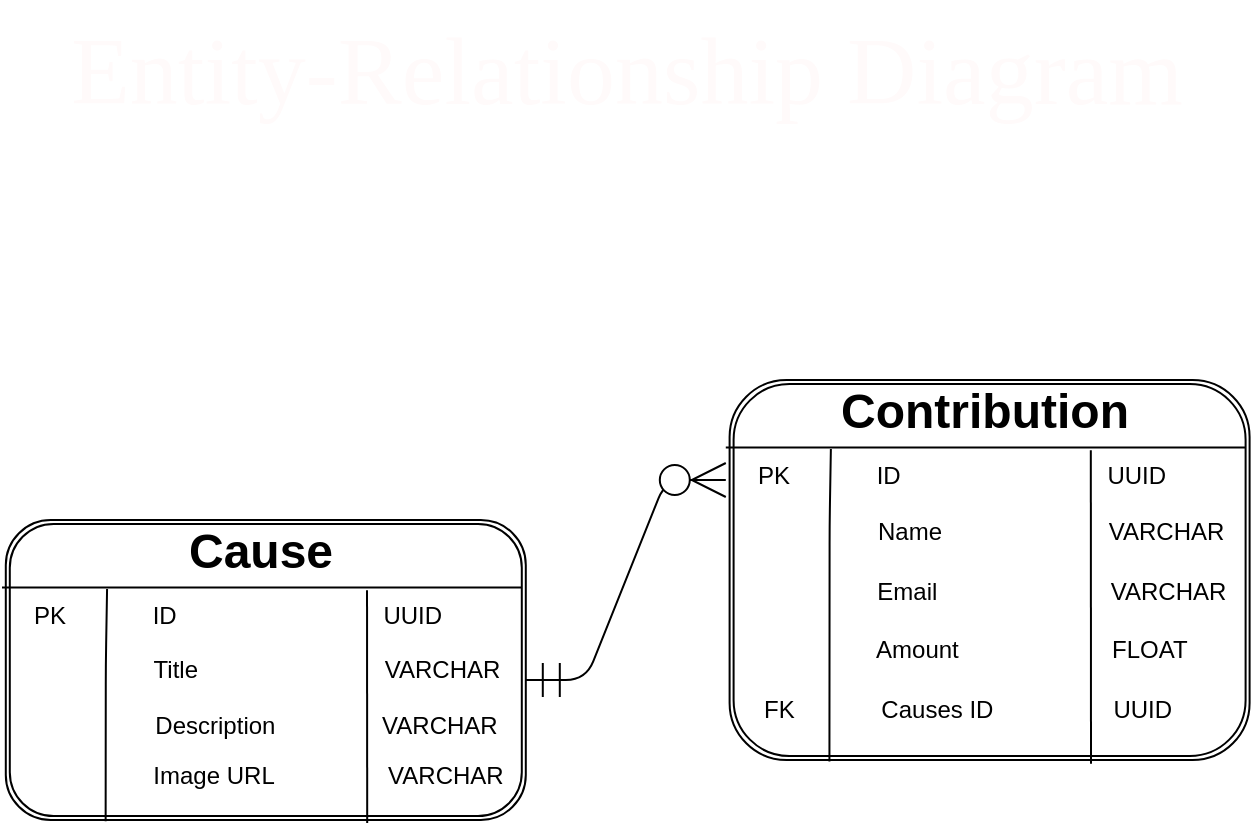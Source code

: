 <mxfile>
    <diagram id="7PHwi6u3ciaq7dEVmy4D" name="Page-1">
        <mxGraphModel dx="2825" dy="821" grid="1" gridSize="10" guides="1" tooltips="1" connect="1" arrows="1" fold="1" page="0" pageScale="1" pageWidth="850" pageHeight="1100" background="none" math="0" shadow="0">
            <root>
                <mxCell id="0"/>
                <mxCell id="1" parent="0"/>
                <mxCell id="47" value="" style="group" vertex="1" connectable="0" parent="1">
                    <mxGeometry x="-2520" y="-490" width="623.8" height="220" as="geometry"/>
                </mxCell>
                <mxCell id="28" value="" style="group" parent="47" vertex="1" connectable="0">
                    <mxGeometry x="361.9" width="261.9" height="190" as="geometry"/>
                </mxCell>
                <mxCell id="18" value="" style="shape=ext;double=1;rounded=1;whiteSpace=wrap;html=1;" parent="28" vertex="1">
                    <mxGeometry x="1.9" width="260" height="190" as="geometry"/>
                </mxCell>
                <mxCell id="19" value="" style="endArrow=none;html=1;" parent="28" edge="1">
                    <mxGeometry width="50" height="50" relative="1" as="geometry">
                        <mxPoint y="33.812" as="sourcePoint"/>
                        <mxPoint x="260" y="33.812" as="targetPoint"/>
                        <Array as="points"/>
                    </mxGeometry>
                </mxCell>
                <mxCell id="20" value="" style="endArrow=none;html=1;exitX=0.192;exitY=1.004;exitDx=0;exitDy=0;exitPerimeter=0;entryX=0.161;entryY=0.025;entryDx=0;entryDy=0;entryPerimeter=0;" parent="28" source="18" target="22" edge="1">
                    <mxGeometry width="50" height="50" relative="1" as="geometry">
                        <mxPoint x="51.9" y="94.444" as="sourcePoint"/>
                        <mxPoint x="51.9" y="22.222" as="targetPoint"/>
                        <Array as="points">
                            <mxPoint x="51.9" y="72.222"/>
                        </Array>
                    </mxGeometry>
                </mxCell>
                <mxCell id="21" value="Contribution" style="text;strokeColor=none;fillColor=none;html=1;fontSize=24;fontStyle=1;verticalAlign=middle;align=center;" parent="28" vertex="1">
                    <mxGeometry x="67.49" width="123.81" height="32.22" as="geometry"/>
                </mxCell>
                <mxCell id="22" value="PK&amp;nbsp; &amp;nbsp; &amp;nbsp; &amp;nbsp; &amp;nbsp; &amp;nbsp; &amp;nbsp;ID&amp;nbsp; &amp;nbsp; &amp;nbsp; &amp;nbsp; &amp;nbsp; &amp;nbsp; &amp;nbsp; &amp;nbsp; &amp;nbsp; &amp;nbsp; &amp;nbsp; &amp;nbsp; &amp;nbsp; &amp;nbsp; &amp;nbsp; &amp;nbsp;UUID" style="text;html=1;strokeColor=none;fillColor=none;align=left;verticalAlign=middle;whiteSpace=wrap;rounded=0;" parent="28" vertex="1">
                    <mxGeometry x="14.28" y="33.817" width="237.62" height="27.944" as="geometry"/>
                </mxCell>
                <mxCell id="23" value="&amp;nbsp; &amp;nbsp; &amp;nbsp; &amp;nbsp; &amp;nbsp; &amp;nbsp; &amp;nbsp; &amp;nbsp; &amp;nbsp; Name&amp;nbsp; &amp;nbsp; &amp;nbsp; &amp;nbsp; &amp;nbsp; &amp;nbsp; &amp;nbsp; &amp;nbsp; &amp;nbsp; &amp;nbsp; &amp;nbsp; &amp;nbsp; &amp;nbsp;VARCHAR" style="text;html=1;strokeColor=none;fillColor=none;align=left;verticalAlign=middle;whiteSpace=wrap;rounded=0;" parent="28" vertex="1">
                    <mxGeometry x="14.28" y="61.76" width="247.62" height="28.24" as="geometry"/>
                </mxCell>
                <mxCell id="24" value="&amp;nbsp; &amp;nbsp; &amp;nbsp; &amp;nbsp; &amp;nbsp; &amp;nbsp; &amp;nbsp; &amp;nbsp; &amp;nbsp; &amp;nbsp; Email&amp;nbsp; &amp;nbsp; &amp;nbsp; &amp;nbsp; &amp;nbsp; &amp;nbsp; &amp;nbsp; &amp;nbsp; &amp;nbsp; &amp;nbsp; &amp;nbsp; &amp;nbsp; &amp;nbsp; VARCHAR" style="text;html=1;strokeColor=none;fillColor=none;align=left;verticalAlign=middle;whiteSpace=wrap;rounded=0;" parent="28" vertex="1">
                    <mxGeometry x="7.14" y="88.23" width="251.91" height="36.47" as="geometry"/>
                </mxCell>
                <mxCell id="25" value="&amp;nbsp; &amp;nbsp; &amp;nbsp; &amp;nbsp; &amp;nbsp; &amp;nbsp; &amp;nbsp; &amp;nbsp; &amp;nbsp; &amp;nbsp; Amount&amp;nbsp; &amp;nbsp; &amp;nbsp; &amp;nbsp; &amp;nbsp; &amp;nbsp; &amp;nbsp; &amp;nbsp; &amp;nbsp; &amp;nbsp; &amp;nbsp; &amp;nbsp;FLOAT" style="text;html=1;strokeColor=none;fillColor=none;align=left;verticalAlign=middle;whiteSpace=wrap;rounded=0;" parent="28" vertex="1">
                    <mxGeometry x="6.9" y="116.47" width="245" height="36.47" as="geometry"/>
                </mxCell>
                <mxCell id="26" value="" style="endArrow=none;html=1;exitX=0.695;exitY=1.01;exitDx=0;exitDy=0;exitPerimeter=0;entryX=0.929;entryY=1.091;entryDx=0;entryDy=0;entryPerimeter=0;" parent="28" source="18" target="21" edge="1">
                    <mxGeometry width="50" height="50" relative="1" as="geometry">
                        <mxPoint x="181.9" y="132.353" as="sourcePoint"/>
                        <mxPoint x="181.9" y="40" as="targetPoint"/>
                    </mxGeometry>
                </mxCell>
                <mxCell id="43" value="&amp;nbsp; &amp;nbsp;FK&amp;nbsp; &amp;nbsp; &amp;nbsp; &amp;nbsp; &amp;nbsp; &amp;nbsp; &amp;nbsp;Causes ID&amp;nbsp; &amp;nbsp; &amp;nbsp; &amp;nbsp; &amp;nbsp; &amp;nbsp; &amp;nbsp; &amp;nbsp; &amp;nbsp; UUID" style="text;html=1;strokeColor=none;fillColor=none;align=left;verticalAlign=middle;whiteSpace=wrap;rounded=0;" parent="28" vertex="1">
                    <mxGeometry x="6.89" y="146.47" width="245" height="36.47" as="geometry"/>
                </mxCell>
                <mxCell id="44" value="" style="edgeStyle=entityRelationEdgeStyle;fontSize=12;html=1;endArrow=ERzeroToMany;startArrow=ERmandOne;endSize=15;startSize=15;" parent="47" edge="1">
                    <mxGeometry width="100" height="100" relative="1" as="geometry">
                        <mxPoint x="261.9" y="150" as="sourcePoint"/>
                        <mxPoint x="361.9" y="50" as="targetPoint"/>
                    </mxGeometry>
                </mxCell>
                <mxCell id="45" value="" style="group" parent="47" vertex="1" connectable="0">
                    <mxGeometry y="70" width="261.9" height="150" as="geometry"/>
                </mxCell>
                <mxCell id="3" value="" style="shape=ext;double=1;rounded=1;whiteSpace=wrap;html=1;" parent="45" vertex="1">
                    <mxGeometry x="1.9" width="260" height="150" as="geometry"/>
                </mxCell>
                <mxCell id="4" value="" style="endArrow=none;html=1;" parent="45" edge="1">
                    <mxGeometry width="50" height="50" relative="1" as="geometry">
                        <mxPoint y="33.812" as="sourcePoint"/>
                        <mxPoint x="260" y="33.812" as="targetPoint"/>
                        <Array as="points"/>
                    </mxGeometry>
                </mxCell>
                <mxCell id="5" value="" style="endArrow=none;html=1;exitX=0.192;exitY=1.004;exitDx=0;exitDy=0;exitPerimeter=0;entryX=0.161;entryY=0.025;entryDx=0;entryDy=0;entryPerimeter=0;" parent="45" source="3" target="7" edge="1">
                    <mxGeometry width="50" height="50" relative="1" as="geometry">
                        <mxPoint x="51.9" y="94.444" as="sourcePoint"/>
                        <mxPoint x="51.9" y="22.222" as="targetPoint"/>
                        <Array as="points">
                            <mxPoint x="51.9" y="72.222"/>
                        </Array>
                    </mxGeometry>
                </mxCell>
                <mxCell id="6" value="Cause" style="text;strokeColor=none;fillColor=none;html=1;fontSize=24;fontStyle=1;verticalAlign=middle;align=center;" parent="45" vertex="1">
                    <mxGeometry x="67.49" width="123.81" height="32.22" as="geometry"/>
                </mxCell>
                <mxCell id="7" value="PK&amp;nbsp; &amp;nbsp; &amp;nbsp; &amp;nbsp; &amp;nbsp; &amp;nbsp; &amp;nbsp;ID&amp;nbsp; &amp;nbsp; &amp;nbsp; &amp;nbsp; &amp;nbsp; &amp;nbsp; &amp;nbsp; &amp;nbsp; &amp;nbsp; &amp;nbsp; &amp;nbsp; &amp;nbsp; &amp;nbsp; &amp;nbsp; &amp;nbsp; &amp;nbsp;UUID" style="text;html=1;strokeColor=none;fillColor=none;align=left;verticalAlign=middle;whiteSpace=wrap;rounded=0;" parent="45" vertex="1">
                    <mxGeometry x="14.28" y="33.817" width="237.62" height="27.944" as="geometry"/>
                </mxCell>
                <mxCell id="8" value="&amp;nbsp; &amp;nbsp; &amp;nbsp; &amp;nbsp; &amp;nbsp; &amp;nbsp; &amp;nbsp; &amp;nbsp; &amp;nbsp; Title&amp;nbsp; &amp;nbsp; &amp;nbsp; &amp;nbsp; &amp;nbsp; &amp;nbsp; &amp;nbsp; &amp;nbsp; &amp;nbsp; &amp;nbsp; &amp;nbsp; &amp;nbsp; &amp;nbsp; &amp;nbsp; VARCHAR" style="text;html=1;strokeColor=none;fillColor=none;align=left;verticalAlign=middle;whiteSpace=wrap;rounded=0;" parent="45" vertex="1">
                    <mxGeometry x="14.28" y="61.761" width="247.62" height="26.471" as="geometry"/>
                </mxCell>
                <mxCell id="9" value="&amp;nbsp; &amp;nbsp; &amp;nbsp; &amp;nbsp; &amp;nbsp; &amp;nbsp; &amp;nbsp; &amp;nbsp; &amp;nbsp; &amp;nbsp; Description&amp;nbsp; &amp;nbsp; &amp;nbsp; &amp;nbsp; &amp;nbsp; &amp;nbsp; &amp;nbsp; &amp;nbsp; VARCHAR" style="text;html=1;strokeColor=none;fillColor=none;align=left;verticalAlign=middle;whiteSpace=wrap;rounded=0;" parent="45" vertex="1">
                    <mxGeometry x="8.09" y="90" width="243.81" height="26.47" as="geometry"/>
                </mxCell>
                <mxCell id="10" value="&amp;nbsp; &amp;nbsp; &amp;nbsp; &amp;nbsp; &amp;nbsp; &amp;nbsp; &amp;nbsp; &amp;nbsp; &amp;nbsp; &amp;nbsp; Image URL&amp;nbsp; &amp;nbsp; &amp;nbsp; &amp;nbsp; &amp;nbsp; &amp;nbsp; &amp;nbsp; &amp;nbsp; &amp;nbsp;VARCHAR" style="text;html=1;strokeColor=none;fillColor=none;align=left;verticalAlign=middle;whiteSpace=wrap;rounded=0;" parent="45" vertex="1">
                    <mxGeometry x="6.9" y="110" width="245" height="36.47" as="geometry"/>
                </mxCell>
                <mxCell id="14" value="" style="endArrow=none;html=1;exitX=0.695;exitY=1.01;exitDx=0;exitDy=0;exitPerimeter=0;entryX=0.929;entryY=1.091;entryDx=0;entryDy=0;entryPerimeter=0;" parent="45" source="3" target="6" edge="1">
                    <mxGeometry width="50" height="50" relative="1" as="geometry">
                        <mxPoint x="181.9" y="132.353" as="sourcePoint"/>
                        <mxPoint x="181.9" y="40" as="targetPoint"/>
                    </mxGeometry>
                </mxCell>
                <mxCell id="54" value="&lt;font color=&quot;#fffafa&quot;&gt;Entity-Relationship Diagram&lt;/font&gt;" style="text;html=1;align=center;verticalAlign=middle;resizable=0;points=[];autosize=1;strokeColor=none;fillColor=none;fontSize=48;fontFamily=Times New Roman;fontColor=#0f0000;" vertex="1" parent="1">
                    <mxGeometry x="-2498.1" y="-680" width="580" height="70" as="geometry"/>
                </mxCell>
            </root>
        </mxGraphModel>
    </diagram>
</mxfile>